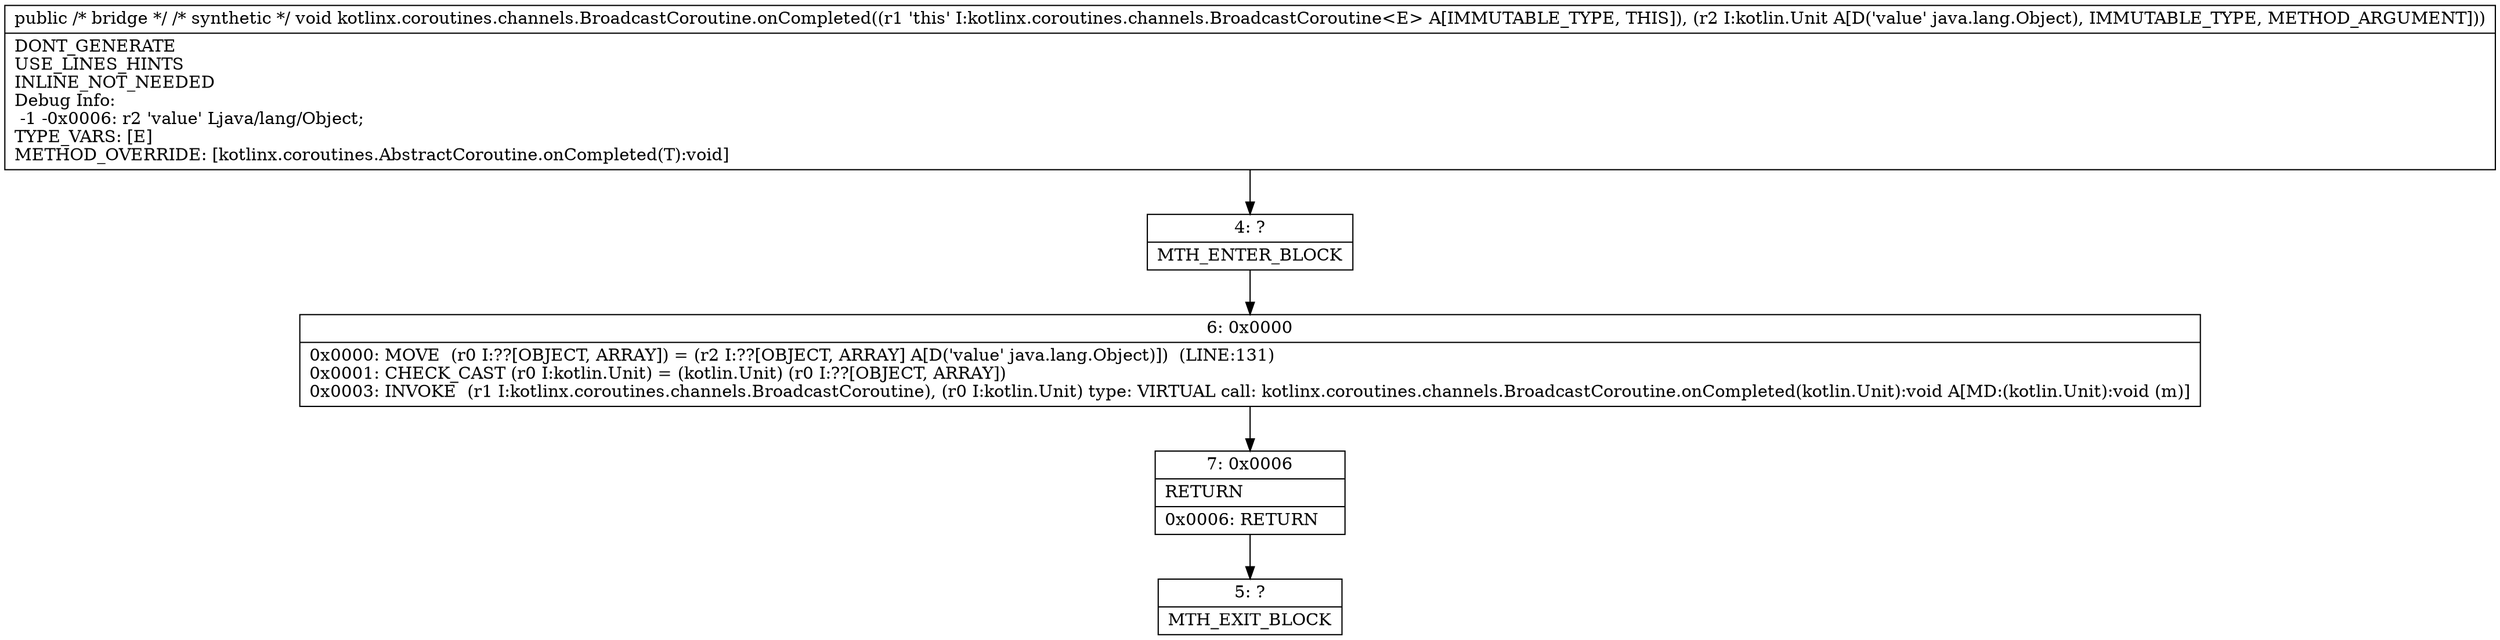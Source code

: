 digraph "CFG forkotlinx.coroutines.channels.BroadcastCoroutine.onCompleted(Ljava\/lang\/Object;)V" {
Node_4 [shape=record,label="{4\:\ ?|MTH_ENTER_BLOCK\l}"];
Node_6 [shape=record,label="{6\:\ 0x0000|0x0000: MOVE  (r0 I:??[OBJECT, ARRAY]) = (r2 I:??[OBJECT, ARRAY] A[D('value' java.lang.Object)])  (LINE:131)\l0x0001: CHECK_CAST (r0 I:kotlin.Unit) = (kotlin.Unit) (r0 I:??[OBJECT, ARRAY]) \l0x0003: INVOKE  (r1 I:kotlinx.coroutines.channels.BroadcastCoroutine), (r0 I:kotlin.Unit) type: VIRTUAL call: kotlinx.coroutines.channels.BroadcastCoroutine.onCompleted(kotlin.Unit):void A[MD:(kotlin.Unit):void (m)]\l}"];
Node_7 [shape=record,label="{7\:\ 0x0006|RETURN\l|0x0006: RETURN   \l}"];
Node_5 [shape=record,label="{5\:\ ?|MTH_EXIT_BLOCK\l}"];
MethodNode[shape=record,label="{public \/* bridge *\/ \/* synthetic *\/ void kotlinx.coroutines.channels.BroadcastCoroutine.onCompleted((r1 'this' I:kotlinx.coroutines.channels.BroadcastCoroutine\<E\> A[IMMUTABLE_TYPE, THIS]), (r2 I:kotlin.Unit A[D('value' java.lang.Object), IMMUTABLE_TYPE, METHOD_ARGUMENT]))  | DONT_GENERATE\lUSE_LINES_HINTS\lINLINE_NOT_NEEDED\lDebug Info:\l  \-1 \-0x0006: r2 'value' Ljava\/lang\/Object;\lTYPE_VARS: [E]\lMETHOD_OVERRIDE: [kotlinx.coroutines.AbstractCoroutine.onCompleted(T):void]\l}"];
MethodNode -> Node_4;Node_4 -> Node_6;
Node_6 -> Node_7;
Node_7 -> Node_5;
}

